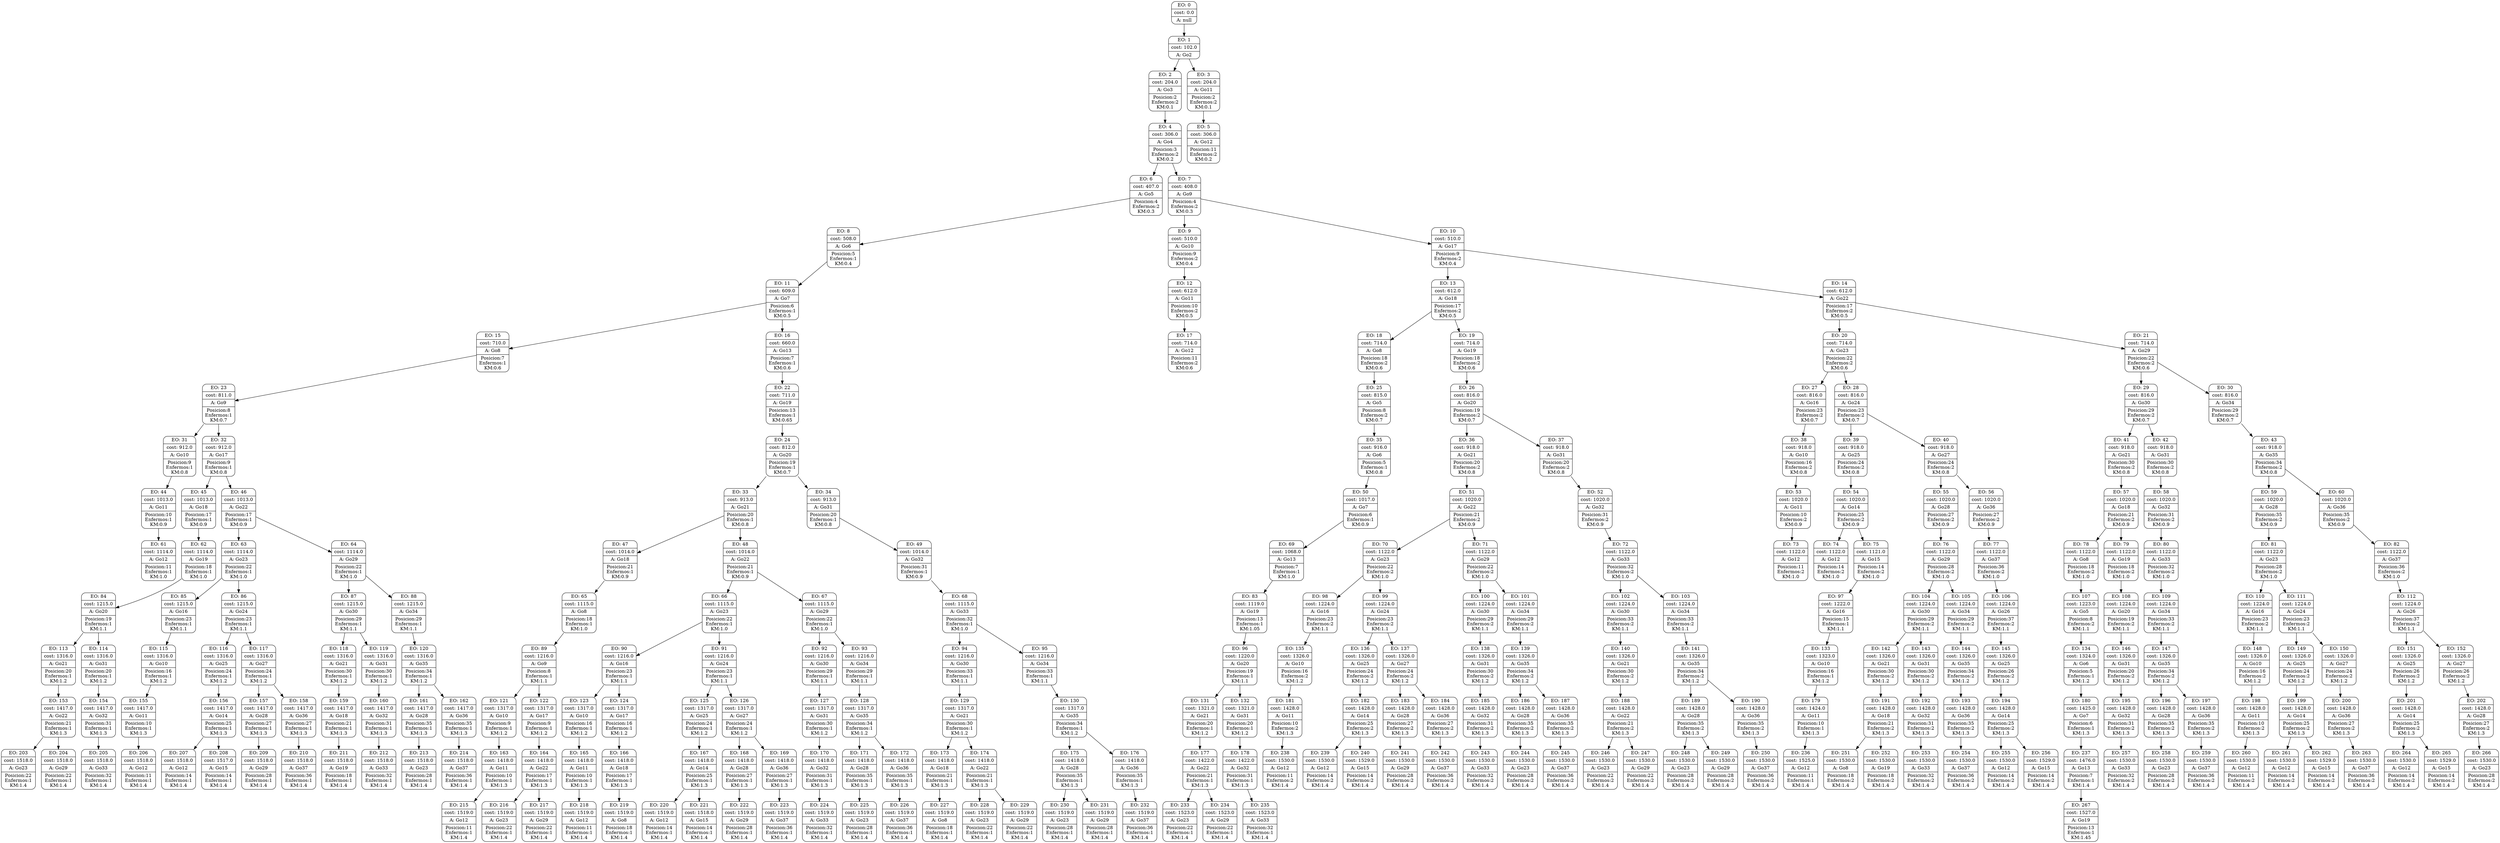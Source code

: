 digraph g {
node [shape = Mrecord];
nodo0[label="{EO: 0|cost: 0.0|A: null}"]
nodo1[label="{EO: 1|cost: 102.0|A: Go2}"]
nodo2[label="{EO: 2|cost: 204.0|A: Go3|Posicion:2
\nEnfermos:2
\nKM:0.1}"]
nodo4[label="{EO: 4|cost: 306.0|A: Go4|Posicion:3
\nEnfermos:2
\nKM:0.2}"]
nodo6[label="{EO: 6|cost: 407.0|A: Go5|Posicion:4
\nEnfermos:2
\nKM:0.3}"]
nodo8[label="{EO: 8|cost: 508.0|A: Go6|Posicion:5
\nEnfermos:1
\nKM:0.4}"]
nodo11[label="{EO: 11|cost: 609.0|A: Go7|Posicion:6
\nEnfermos:1
\nKM:0.5}"]
nodo15[label="{EO: 15|cost: 710.0|A: Go8|Posicion:7
\nEnfermos:1
\nKM:0.6}"]
nodo23[label="{EO: 23|cost: 811.0|A: Go9|Posicion:8
\nEnfermos:1
\nKM:0.7}"]
nodo31[label="{EO: 31|cost: 912.0|A: Go10|Posicion:9
\nEnfermos:1
\nKM:0.8}"]
nodo44[label="{EO: 44|cost: 1013.0|A: Go11|Posicion:10
\nEnfermos:1
\nKM:0.9}"]
nodo61[label="{EO: 61|cost: 1114.0|A: Go12|Posicion:11
\nEnfermos:1
\nKM:1.0}"]

nodo44 -> nodo61;

nodo31 -> nodo44;

nodo23 -> nodo31;
nodo32[label="{EO: 32|cost: 912.0|A: Go17|Posicion:9
\nEnfermos:1
\nKM:0.8}"]
nodo45[label="{EO: 45|cost: 1013.0|A: Go18|Posicion:17
\nEnfermos:1
\nKM:0.9}"]
nodo62[label="{EO: 62|cost: 1114.0|A: Go19|Posicion:18
\nEnfermos:1
\nKM:1.0}"]
nodo84[label="{EO: 84|cost: 1215.0|A: Go20|Posicion:19
\nEnfermos:1
\nKM:1.1}"]
nodo113[label="{EO: 113|cost: 1316.0|A: Go21|Posicion:20
\nEnfermos:1
\nKM:1.2}"]
nodo153[label="{EO: 153|cost: 1417.0|A: Go22|Posicion:21
\nEnfermos:1
\nKM:1.3}"]
nodo203[label="{EO: 203|cost: 1518.0|A: Go23|Posicion:22
\nEnfermos:1
\nKM:1.4}"]

nodo153 -> nodo203;
nodo204[label="{EO: 204|cost: 1518.0|A: Go29|Posicion:22
\nEnfermos:1
\nKM:1.4}"]

nodo153 -> nodo204;

nodo113 -> nodo153;

nodo84 -> nodo113;
nodo114[label="{EO: 114|cost: 1316.0|A: Go31|Posicion:20
\nEnfermos:1
\nKM:1.2}"]
nodo154[label="{EO: 154|cost: 1417.0|A: Go32|Posicion:31
\nEnfermos:1
\nKM:1.3}"]
nodo205[label="{EO: 205|cost: 1518.0|A: Go33|Posicion:32
\nEnfermos:1
\nKM:1.4}"]

nodo154 -> nodo205;

nodo114 -> nodo154;

nodo84 -> nodo114;

nodo62 -> nodo84;

nodo45 -> nodo62;

nodo32 -> nodo45;
nodo46[label="{EO: 46|cost: 1013.0|A: Go22|Posicion:17
\nEnfermos:1
\nKM:0.9}"]
nodo63[label="{EO: 63|cost: 1114.0|A: Go23|Posicion:22
\nEnfermos:1
\nKM:1.0}"]
nodo85[label="{EO: 85|cost: 1215.0|A: Go16|Posicion:23
\nEnfermos:1
\nKM:1.1}"]
nodo115[label="{EO: 115|cost: 1316.0|A: Go10|Posicion:16
\nEnfermos:1
\nKM:1.2}"]
nodo155[label="{EO: 155|cost: 1417.0|A: Go11|Posicion:10
\nEnfermos:1
\nKM:1.3}"]
nodo206[label="{EO: 206|cost: 1518.0|A: Go12|Posicion:11
\nEnfermos:1
\nKM:1.4}"]

nodo155 -> nodo206;

nodo115 -> nodo155;

nodo85 -> nodo115;

nodo63 -> nodo85;
nodo86[label="{EO: 86|cost: 1215.0|A: Go24|Posicion:23
\nEnfermos:1
\nKM:1.1}"]
nodo116[label="{EO: 116|cost: 1316.0|A: Go25|Posicion:24
\nEnfermos:1
\nKM:1.2}"]
nodo156[label="{EO: 156|cost: 1417.0|A: Go14|Posicion:25
\nEnfermos:1
\nKM:1.3}"]
nodo207[label="{EO: 207|cost: 1518.0|A: Go12|Posicion:14
\nEnfermos:1
\nKM:1.4}"]

nodo156 -> nodo207;
nodo208[label="{EO: 208|cost: 1517.0|A: Go15|Posicion:14
\nEnfermos:1
\nKM:1.4}"]

nodo156 -> nodo208;

nodo116 -> nodo156;

nodo86 -> nodo116;
nodo117[label="{EO: 117|cost: 1316.0|A: Go27|Posicion:24
\nEnfermos:1
\nKM:1.2}"]
nodo157[label="{EO: 157|cost: 1417.0|A: Go28|Posicion:27
\nEnfermos:1
\nKM:1.3}"]
nodo209[label="{EO: 209|cost: 1518.0|A: Go29|Posicion:28
\nEnfermos:1
\nKM:1.4}"]

nodo157 -> nodo209;

nodo117 -> nodo157;
nodo158[label="{EO: 158|cost: 1417.0|A: Go36|Posicion:27
\nEnfermos:1
\nKM:1.3}"]
nodo210[label="{EO: 210|cost: 1518.0|A: Go37|Posicion:36
\nEnfermos:1
\nKM:1.4}"]

nodo158 -> nodo210;

nodo117 -> nodo158;

nodo86 -> nodo117;

nodo63 -> nodo86;

nodo46 -> nodo63;
nodo64[label="{EO: 64|cost: 1114.0|A: Go29|Posicion:22
\nEnfermos:1
\nKM:1.0}"]
nodo87[label="{EO: 87|cost: 1215.0|A: Go30|Posicion:29
\nEnfermos:1
\nKM:1.1}"]
nodo118[label="{EO: 118|cost: 1316.0|A: Go21|Posicion:30
\nEnfermos:1
\nKM:1.2}"]
nodo159[label="{EO: 159|cost: 1417.0|A: Go18|Posicion:21
\nEnfermos:1
\nKM:1.3}"]
nodo211[label="{EO: 211|cost: 1518.0|A: Go19|Posicion:18
\nEnfermos:1
\nKM:1.4}"]

nodo159 -> nodo211;

nodo118 -> nodo159;

nodo87 -> nodo118;
nodo119[label="{EO: 119|cost: 1316.0|A: Go31|Posicion:30
\nEnfermos:1
\nKM:1.2}"]
nodo160[label="{EO: 160|cost: 1417.0|A: Go32|Posicion:31
\nEnfermos:1
\nKM:1.3}"]
nodo212[label="{EO: 212|cost: 1518.0|A: Go33|Posicion:32
\nEnfermos:1
\nKM:1.4}"]

nodo160 -> nodo212;

nodo119 -> nodo160;

nodo87 -> nodo119;

nodo64 -> nodo87;
nodo88[label="{EO: 88|cost: 1215.0|A: Go34|Posicion:29
\nEnfermos:1
\nKM:1.1}"]
nodo120[label="{EO: 120|cost: 1316.0|A: Go35|Posicion:34
\nEnfermos:1
\nKM:1.2}"]
nodo161[label="{EO: 161|cost: 1417.0|A: Go28|Posicion:35
\nEnfermos:1
\nKM:1.3}"]
nodo213[label="{EO: 213|cost: 1518.0|A: Go23|Posicion:28
\nEnfermos:1
\nKM:1.4}"]

nodo161 -> nodo213;

nodo120 -> nodo161;
nodo162[label="{EO: 162|cost: 1417.0|A: Go36|Posicion:35
\nEnfermos:1
\nKM:1.3}"]
nodo214[label="{EO: 214|cost: 1518.0|A: Go37|Posicion:36
\nEnfermos:1
\nKM:1.4}"]

nodo162 -> nodo214;

nodo120 -> nodo162;

nodo88 -> nodo120;

nodo64 -> nodo88;

nodo46 -> nodo64;

nodo32 -> nodo46;

nodo23 -> nodo32;

nodo15 -> nodo23;

nodo11 -> nodo15;
nodo16[label="{EO: 16|cost: 660.0|A: Go13|Posicion:7
\nEnfermos:1
\nKM:0.6}"]
nodo22[label="{EO: 22|cost: 711.0|A: Go19|Posicion:13
\nEnfermos:1
\nKM:0.65}"]
nodo24[label="{EO: 24|cost: 812.0|A: Go20|Posicion:19
\nEnfermos:1
\nKM:0.7}"]
nodo33[label="{EO: 33|cost: 913.0|A: Go21|Posicion:20
\nEnfermos:1
\nKM:0.8}"]
nodo47[label="{EO: 47|cost: 1014.0|A: Go18|Posicion:21
\nEnfermos:1
\nKM:0.9}"]
nodo65[label="{EO: 65|cost: 1115.0|A: Go8|Posicion:18
\nEnfermos:1
\nKM:1.0}"]
nodo89[label="{EO: 89|cost: 1216.0|A: Go9|Posicion:8
\nEnfermos:1
\nKM:1.1}"]
nodo121[label="{EO: 121|cost: 1317.0|A: Go10|Posicion:9
\nEnfermos:1
\nKM:1.2}"]
nodo163[label="{EO: 163|cost: 1418.0|A: Go11|Posicion:10
\nEnfermos:1
\nKM:1.3}"]
nodo215[label="{EO: 215|cost: 1519.0|A: Go12|Posicion:11
\nEnfermos:1
\nKM:1.4}"]

nodo163 -> nodo215;

nodo121 -> nodo163;

nodo89 -> nodo121;
nodo122[label="{EO: 122|cost: 1317.0|A: Go17|Posicion:9
\nEnfermos:1
\nKM:1.2}"]
nodo164[label="{EO: 164|cost: 1418.0|A: Go22|Posicion:17
\nEnfermos:1
\nKM:1.3}"]
nodo216[label="{EO: 216|cost: 1519.0|A: Go23|Posicion:22
\nEnfermos:1
\nKM:1.4}"]

nodo164 -> nodo216;
nodo217[label="{EO: 217|cost: 1519.0|A: Go29|Posicion:22
\nEnfermos:1
\nKM:1.4}"]

nodo164 -> nodo217;

nodo122 -> nodo164;

nodo89 -> nodo122;

nodo65 -> nodo89;

nodo47 -> nodo65;

nodo33 -> nodo47;
nodo48[label="{EO: 48|cost: 1014.0|A: Go22|Posicion:21
\nEnfermos:1
\nKM:0.9}"]
nodo66[label="{EO: 66|cost: 1115.0|A: Go23|Posicion:22
\nEnfermos:1
\nKM:1.0}"]
nodo90[label="{EO: 90|cost: 1216.0|A: Go16|Posicion:23
\nEnfermos:1
\nKM:1.1}"]
nodo123[label="{EO: 123|cost: 1317.0|A: Go10|Posicion:16
\nEnfermos:1
\nKM:1.2}"]
nodo165[label="{EO: 165|cost: 1418.0|A: Go11|Posicion:10
\nEnfermos:1
\nKM:1.3}"]
nodo218[label="{EO: 218|cost: 1519.0|A: Go12|Posicion:11
\nEnfermos:1
\nKM:1.4}"]

nodo165 -> nodo218;

nodo123 -> nodo165;

nodo90 -> nodo123;
nodo124[label="{EO: 124|cost: 1317.0|A: Go17|Posicion:16
\nEnfermos:1
\nKM:1.2}"]
nodo166[label="{EO: 166|cost: 1418.0|A: Go18|Posicion:17
\nEnfermos:1
\nKM:1.3}"]
nodo219[label="{EO: 219|cost: 1519.0|A: Go8|Posicion:18
\nEnfermos:1
\nKM:1.4}"]

nodo166 -> nodo219;

nodo124 -> nodo166;

nodo90 -> nodo124;

nodo66 -> nodo90;
nodo91[label="{EO: 91|cost: 1216.0|A: Go24|Posicion:23
\nEnfermos:1
\nKM:1.1}"]
nodo125[label="{EO: 125|cost: 1317.0|A: Go25|Posicion:24
\nEnfermos:1
\nKM:1.2}"]
nodo167[label="{EO: 167|cost: 1418.0|A: Go14|Posicion:25
\nEnfermos:1
\nKM:1.3}"]
nodo220[label="{EO: 220|cost: 1519.0|A: Go12|Posicion:14
\nEnfermos:1
\nKM:1.4}"]

nodo167 -> nodo220;
nodo221[label="{EO: 221|cost: 1518.0|A: Go15|Posicion:14
\nEnfermos:1
\nKM:1.4}"]

nodo167 -> nodo221;

nodo125 -> nodo167;

nodo91 -> nodo125;
nodo126[label="{EO: 126|cost: 1317.0|A: Go27|Posicion:24
\nEnfermos:1
\nKM:1.2}"]
nodo168[label="{EO: 168|cost: 1418.0|A: Go28|Posicion:27
\nEnfermos:1
\nKM:1.3}"]
nodo222[label="{EO: 222|cost: 1519.0|A: Go29|Posicion:28
\nEnfermos:1
\nKM:1.4}"]

nodo168 -> nodo222;

nodo126 -> nodo168;
nodo169[label="{EO: 169|cost: 1418.0|A: Go36|Posicion:27
\nEnfermos:1
\nKM:1.3}"]
nodo223[label="{EO: 223|cost: 1519.0|A: Go37|Posicion:36
\nEnfermos:1
\nKM:1.4}"]

nodo169 -> nodo223;

nodo126 -> nodo169;

nodo91 -> nodo126;

nodo66 -> nodo91;

nodo48 -> nodo66;
nodo67[label="{EO: 67|cost: 1115.0|A: Go29|Posicion:22
\nEnfermos:1
\nKM:1.0}"]
nodo92[label="{EO: 92|cost: 1216.0|A: Go30|Posicion:29
\nEnfermos:1
\nKM:1.1}"]
nodo127[label="{EO: 127|cost: 1317.0|A: Go31|Posicion:30
\nEnfermos:1
\nKM:1.2}"]
nodo170[label="{EO: 170|cost: 1418.0|A: Go32|Posicion:31
\nEnfermos:1
\nKM:1.3}"]
nodo224[label="{EO: 224|cost: 1519.0|A: Go33|Posicion:32
\nEnfermos:1
\nKM:1.4}"]

nodo170 -> nodo224;

nodo127 -> nodo170;

nodo92 -> nodo127;

nodo67 -> nodo92;
nodo93[label="{EO: 93|cost: 1216.0|A: Go34|Posicion:29
\nEnfermos:1
\nKM:1.1}"]
nodo128[label="{EO: 128|cost: 1317.0|A: Go35|Posicion:34
\nEnfermos:1
\nKM:1.2}"]
nodo171[label="{EO: 171|cost: 1418.0|A: Go28|Posicion:35
\nEnfermos:1
\nKM:1.3}"]
nodo225[label="{EO: 225|cost: 1519.0|A: Go23|Posicion:28
\nEnfermos:1
\nKM:1.4}"]

nodo171 -> nodo225;

nodo128 -> nodo171;
nodo172[label="{EO: 172|cost: 1418.0|A: Go36|Posicion:35
\nEnfermos:1
\nKM:1.3}"]
nodo226[label="{EO: 226|cost: 1519.0|A: Go37|Posicion:36
\nEnfermos:1
\nKM:1.4}"]

nodo172 -> nodo226;

nodo128 -> nodo172;

nodo93 -> nodo128;

nodo67 -> nodo93;

nodo48 -> nodo67;

nodo33 -> nodo48;

nodo24 -> nodo33;
nodo34[label="{EO: 34|cost: 913.0|A: Go31|Posicion:20
\nEnfermos:1
\nKM:0.8}"]
nodo49[label="{EO: 49|cost: 1014.0|A: Go32|Posicion:31
\nEnfermos:1
\nKM:0.9}"]
nodo68[label="{EO: 68|cost: 1115.0|A: Go33|Posicion:32
\nEnfermos:1
\nKM:1.0}"]
nodo94[label="{EO: 94|cost: 1216.0|A: Go30|Posicion:33
\nEnfermos:1
\nKM:1.1}"]
nodo129[label="{EO: 129|cost: 1317.0|A: Go21|Posicion:30
\nEnfermos:1
\nKM:1.2}"]
nodo173[label="{EO: 173|cost: 1418.0|A: Go18|Posicion:21
\nEnfermos:1
\nKM:1.3}"]
nodo227[label="{EO: 227|cost: 1519.0|A: Go8|Posicion:18
\nEnfermos:1
\nKM:1.4}"]

nodo173 -> nodo227;

nodo129 -> nodo173;
nodo174[label="{EO: 174|cost: 1418.0|A: Go22|Posicion:21
\nEnfermos:1
\nKM:1.3}"]
nodo228[label="{EO: 228|cost: 1519.0|A: Go23|Posicion:22
\nEnfermos:1
\nKM:1.4}"]

nodo174 -> nodo228;
nodo229[label="{EO: 229|cost: 1519.0|A: Go29|Posicion:22
\nEnfermos:1
\nKM:1.4}"]

nodo174 -> nodo229;

nodo129 -> nodo174;

nodo94 -> nodo129;

nodo68 -> nodo94;
nodo95[label="{EO: 95|cost: 1216.0|A: Go34|Posicion:33
\nEnfermos:1
\nKM:1.1}"]
nodo130[label="{EO: 130|cost: 1317.0|A: Go35|Posicion:34
\nEnfermos:1
\nKM:1.2}"]
nodo175[label="{EO: 175|cost: 1418.0|A: Go28|Posicion:35
\nEnfermos:1
\nKM:1.3}"]
nodo230[label="{EO: 230|cost: 1519.0|A: Go23|Posicion:28
\nEnfermos:1
\nKM:1.4}"]

nodo175 -> nodo230;
nodo231[label="{EO: 231|cost: 1519.0|A: Go29|Posicion:28
\nEnfermos:1
\nKM:1.4}"]

nodo175 -> nodo231;

nodo130 -> nodo175;
nodo176[label="{EO: 176|cost: 1418.0|A: Go36|Posicion:35
\nEnfermos:1
\nKM:1.3}"]
nodo232[label="{EO: 232|cost: 1519.0|A: Go37|Posicion:36
\nEnfermos:1
\nKM:1.4}"]

nodo176 -> nodo232;

nodo130 -> nodo176;

nodo95 -> nodo130;

nodo68 -> nodo95;

nodo49 -> nodo68;

nodo34 -> nodo49;

nodo24 -> nodo34;

nodo22 -> nodo24;

nodo16 -> nodo22;

nodo11 -> nodo16;

nodo8 -> nodo11;

nodo6 -> nodo8;

nodo4 -> nodo6;
nodo7[label="{EO: 7|cost: 408.0|A: Go9|Posicion:4
\nEnfermos:2
\nKM:0.3}"]
nodo9[label="{EO: 9|cost: 510.0|A: Go10|Posicion:9
\nEnfermos:2
\nKM:0.4}"]
nodo12[label="{EO: 12|cost: 612.0|A: Go11|Posicion:10
\nEnfermos:2
\nKM:0.5}"]
nodo17[label="{EO: 17|cost: 714.0|A: Go12|Posicion:11
\nEnfermos:2
\nKM:0.6}"]

nodo12 -> nodo17;

nodo9 -> nodo12;

nodo7 -> nodo9;
nodo10[label="{EO: 10|cost: 510.0|A: Go17|Posicion:9
\nEnfermos:2
\nKM:0.4}"]
nodo13[label="{EO: 13|cost: 612.0|A: Go18|Posicion:17
\nEnfermos:2
\nKM:0.5}"]
nodo18[label="{EO: 18|cost: 714.0|A: Go8|Posicion:18
\nEnfermos:2
\nKM:0.6}"]
nodo25[label="{EO: 25|cost: 815.0|A: Go5|Posicion:8
\nEnfermos:2
\nKM:0.7}"]
nodo35[label="{EO: 35|cost: 916.0|A: Go6|Posicion:5
\nEnfermos:1
\nKM:0.8}"]
nodo50[label="{EO: 50|cost: 1017.0|A: Go7|Posicion:6
\nEnfermos:1
\nKM:0.9}"]
nodo69[label="{EO: 69|cost: 1068.0|A: Go13|Posicion:7
\nEnfermos:1
\nKM:1.0}"]
nodo83[label="{EO: 83|cost: 1119.0|A: Go19|Posicion:13
\nEnfermos:1
\nKM:1.05}"]
nodo96[label="{EO: 96|cost: 1220.0|A: Go20|Posicion:19
\nEnfermos:1
\nKM:1.1}"]
nodo131[label="{EO: 131|cost: 1321.0|A: Go21|Posicion:20
\nEnfermos:1
\nKM:1.2}"]
nodo177[label="{EO: 177|cost: 1422.0|A: Go22|Posicion:21
\nEnfermos:1
\nKM:1.3}"]
nodo233[label="{EO: 233|cost: 1523.0|A: Go23|Posicion:22
\nEnfermos:1
\nKM:1.4}"]

nodo177 -> nodo233;
nodo234[label="{EO: 234|cost: 1523.0|A: Go29|Posicion:22
\nEnfermos:1
\nKM:1.4}"]

nodo177 -> nodo234;

nodo131 -> nodo177;

nodo96 -> nodo131;
nodo132[label="{EO: 132|cost: 1321.0|A: Go31|Posicion:20
\nEnfermos:1
\nKM:1.2}"]
nodo178[label="{EO: 178|cost: 1422.0|A: Go32|Posicion:31
\nEnfermos:1
\nKM:1.3}"]
nodo235[label="{EO: 235|cost: 1523.0|A: Go33|Posicion:32
\nEnfermos:1
\nKM:1.4}"]

nodo178 -> nodo235;

nodo132 -> nodo178;

nodo96 -> nodo132;

nodo83 -> nodo96;

nodo69 -> nodo83;

nodo50 -> nodo69;

nodo35 -> nodo50;

nodo25 -> nodo35;

nodo18 -> nodo25;

nodo13 -> nodo18;
nodo19[label="{EO: 19|cost: 714.0|A: Go19|Posicion:18
\nEnfermos:2
\nKM:0.6}"]
nodo26[label="{EO: 26|cost: 816.0|A: Go20|Posicion:19
\nEnfermos:2
\nKM:0.7}"]
nodo36[label="{EO: 36|cost: 918.0|A: Go21|Posicion:20
\nEnfermos:2
\nKM:0.8}"]
nodo51[label="{EO: 51|cost: 1020.0|A: Go22|Posicion:21
\nEnfermos:2
\nKM:0.9}"]
nodo70[label="{EO: 70|cost: 1122.0|A: Go23|Posicion:22
\nEnfermos:2
\nKM:1.0}"]
nodo98[label="{EO: 98|cost: 1224.0|A: Go16|Posicion:23
\nEnfermos:2
\nKM:1.1}"]
nodo135[label="{EO: 135|cost: 1326.0|A: Go10|Posicion:16
\nEnfermos:2
\nKM:1.2}"]
nodo181[label="{EO: 181|cost: 1428.0|A: Go11|Posicion:10
\nEnfermos:2
\nKM:1.3}"]
nodo238[label="{EO: 238|cost: 1530.0|A: Go12|Posicion:11
\nEnfermos:2
\nKM:1.4}"]

nodo181 -> nodo238;

nodo135 -> nodo181;

nodo98 -> nodo135;

nodo70 -> nodo98;
nodo99[label="{EO: 99|cost: 1224.0|A: Go24|Posicion:23
\nEnfermos:2
\nKM:1.1}"]
nodo136[label="{EO: 136|cost: 1326.0|A: Go25|Posicion:24
\nEnfermos:2
\nKM:1.2}"]
nodo182[label="{EO: 182|cost: 1428.0|A: Go14|Posicion:25
\nEnfermos:2
\nKM:1.3}"]
nodo239[label="{EO: 239|cost: 1530.0|A: Go12|Posicion:14
\nEnfermos:2
\nKM:1.4}"]

nodo182 -> nodo239;
nodo240[label="{EO: 240|cost: 1529.0|A: Go15|Posicion:14
\nEnfermos:2
\nKM:1.4}"]

nodo182 -> nodo240;

nodo136 -> nodo182;

nodo99 -> nodo136;
nodo137[label="{EO: 137|cost: 1326.0|A: Go27|Posicion:24
\nEnfermos:2
\nKM:1.2}"]
nodo183[label="{EO: 183|cost: 1428.0|A: Go28|Posicion:27
\nEnfermos:2
\nKM:1.3}"]
nodo241[label="{EO: 241|cost: 1530.0|A: Go29|Posicion:28
\nEnfermos:2
\nKM:1.4}"]

nodo183 -> nodo241;

nodo137 -> nodo183;
nodo184[label="{EO: 184|cost: 1428.0|A: Go36|Posicion:27
\nEnfermos:2
\nKM:1.3}"]
nodo242[label="{EO: 242|cost: 1530.0|A: Go37|Posicion:36
\nEnfermos:2
\nKM:1.4}"]

nodo184 -> nodo242;

nodo137 -> nodo184;

nodo99 -> nodo137;

nodo70 -> nodo99;

nodo51 -> nodo70;
nodo71[label="{EO: 71|cost: 1122.0|A: Go29|Posicion:22
\nEnfermos:2
\nKM:1.0}"]
nodo100[label="{EO: 100|cost: 1224.0|A: Go30|Posicion:29
\nEnfermos:2
\nKM:1.1}"]
nodo138[label="{EO: 138|cost: 1326.0|A: Go31|Posicion:30
\nEnfermos:2
\nKM:1.2}"]
nodo185[label="{EO: 185|cost: 1428.0|A: Go32|Posicion:31
\nEnfermos:2
\nKM:1.3}"]
nodo243[label="{EO: 243|cost: 1530.0|A: Go33|Posicion:32
\nEnfermos:2
\nKM:1.4}"]

nodo185 -> nodo243;

nodo138 -> nodo185;

nodo100 -> nodo138;

nodo71 -> nodo100;
nodo101[label="{EO: 101|cost: 1224.0|A: Go34|Posicion:29
\nEnfermos:2
\nKM:1.1}"]
nodo139[label="{EO: 139|cost: 1326.0|A: Go35|Posicion:34
\nEnfermos:2
\nKM:1.2}"]
nodo186[label="{EO: 186|cost: 1428.0|A: Go28|Posicion:35
\nEnfermos:2
\nKM:1.3}"]
nodo244[label="{EO: 244|cost: 1530.0|A: Go23|Posicion:28
\nEnfermos:2
\nKM:1.4}"]

nodo186 -> nodo244;

nodo139 -> nodo186;
nodo187[label="{EO: 187|cost: 1428.0|A: Go36|Posicion:35
\nEnfermos:2
\nKM:1.3}"]
nodo245[label="{EO: 245|cost: 1530.0|A: Go37|Posicion:36
\nEnfermos:2
\nKM:1.4}"]

nodo187 -> nodo245;

nodo139 -> nodo187;

nodo101 -> nodo139;

nodo71 -> nodo101;

nodo51 -> nodo71;

nodo36 -> nodo51;

nodo26 -> nodo36;
nodo37[label="{EO: 37|cost: 918.0|A: Go31|Posicion:20
\nEnfermos:2
\nKM:0.8}"]
nodo52[label="{EO: 52|cost: 1020.0|A: Go32|Posicion:31
\nEnfermos:2
\nKM:0.9}"]
nodo72[label="{EO: 72|cost: 1122.0|A: Go33|Posicion:32
\nEnfermos:2
\nKM:1.0}"]
nodo102[label="{EO: 102|cost: 1224.0|A: Go30|Posicion:33
\nEnfermos:2
\nKM:1.1}"]
nodo140[label="{EO: 140|cost: 1326.0|A: Go21|Posicion:30
\nEnfermos:2
\nKM:1.2}"]
nodo188[label="{EO: 188|cost: 1428.0|A: Go22|Posicion:21
\nEnfermos:2
\nKM:1.3}"]
nodo246[label="{EO: 246|cost: 1530.0|A: Go23|Posicion:22
\nEnfermos:2
\nKM:1.4}"]

nodo188 -> nodo246;
nodo247[label="{EO: 247|cost: 1530.0|A: Go29|Posicion:22
\nEnfermos:2
\nKM:1.4}"]

nodo188 -> nodo247;

nodo140 -> nodo188;

nodo102 -> nodo140;

nodo72 -> nodo102;
nodo103[label="{EO: 103|cost: 1224.0|A: Go34|Posicion:33
\nEnfermos:2
\nKM:1.1}"]
nodo141[label="{EO: 141|cost: 1326.0|A: Go35|Posicion:34
\nEnfermos:2
\nKM:1.2}"]
nodo189[label="{EO: 189|cost: 1428.0|A: Go28|Posicion:35
\nEnfermos:2
\nKM:1.3}"]
nodo248[label="{EO: 248|cost: 1530.0|A: Go23|Posicion:28
\nEnfermos:2
\nKM:1.4}"]

nodo189 -> nodo248;
nodo249[label="{EO: 249|cost: 1530.0|A: Go29|Posicion:28
\nEnfermos:2
\nKM:1.4}"]

nodo189 -> nodo249;

nodo141 -> nodo189;
nodo190[label="{EO: 190|cost: 1428.0|A: Go36|Posicion:35
\nEnfermos:2
\nKM:1.3}"]
nodo250[label="{EO: 250|cost: 1530.0|A: Go37|Posicion:36
\nEnfermos:2
\nKM:1.4}"]

nodo190 -> nodo250;

nodo141 -> nodo190;

nodo103 -> nodo141;

nodo72 -> nodo103;

nodo52 -> nodo72;

nodo37 -> nodo52;

nodo26 -> nodo37;

nodo19 -> nodo26;

nodo13 -> nodo19;

nodo10 -> nodo13;
nodo14[label="{EO: 14|cost: 612.0|A: Go22|Posicion:17
\nEnfermos:2
\nKM:0.5}"]
nodo20[label="{EO: 20|cost: 714.0|A: Go23|Posicion:22
\nEnfermos:2
\nKM:0.6}"]
nodo27[label="{EO: 27|cost: 816.0|A: Go16|Posicion:23
\nEnfermos:2
\nKM:0.7}"]
nodo38[label="{EO: 38|cost: 918.0|A: Go10|Posicion:16
\nEnfermos:2
\nKM:0.8}"]
nodo53[label="{EO: 53|cost: 1020.0|A: Go11|Posicion:10
\nEnfermos:2
\nKM:0.9}"]
nodo73[label="{EO: 73|cost: 1122.0|A: Go12|Posicion:11
\nEnfermos:2
\nKM:1.0}"]

nodo53 -> nodo73;

nodo38 -> nodo53;

nodo27 -> nodo38;

nodo20 -> nodo27;
nodo28[label="{EO: 28|cost: 816.0|A: Go24|Posicion:23
\nEnfermos:2
\nKM:0.7}"]
nodo39[label="{EO: 39|cost: 918.0|A: Go25|Posicion:24
\nEnfermos:2
\nKM:0.8}"]
nodo54[label="{EO: 54|cost: 1020.0|A: Go14|Posicion:25
\nEnfermos:2
\nKM:0.9}"]
nodo74[label="{EO: 74|cost: 1122.0|A: Go12|Posicion:14
\nEnfermos:2
\nKM:1.0}"]

nodo54 -> nodo74;
nodo75[label="{EO: 75|cost: 1121.0|A: Go15|Posicion:14
\nEnfermos:2
\nKM:1.0}"]
nodo97[label="{EO: 97|cost: 1222.0|A: Go16|Posicion:15
\nEnfermos:1
\nKM:1.1}"]
nodo133[label="{EO: 133|cost: 1323.0|A: Go10|Posicion:16
\nEnfermos:1
\nKM:1.2}"]
nodo179[label="{EO: 179|cost: 1424.0|A: Go11|Posicion:10
\nEnfermos:1
\nKM:1.3}"]
nodo236[label="{EO: 236|cost: 1525.0|A: Go12|Posicion:11
\nEnfermos:1
\nKM:1.4}"]

nodo179 -> nodo236;

nodo133 -> nodo179;

nodo97 -> nodo133;

nodo75 -> nodo97;

nodo54 -> nodo75;

nodo39 -> nodo54;

nodo28 -> nodo39;
nodo40[label="{EO: 40|cost: 918.0|A: Go27|Posicion:24
\nEnfermos:2
\nKM:0.8}"]
nodo55[label="{EO: 55|cost: 1020.0|A: Go28|Posicion:27
\nEnfermos:2
\nKM:0.9}"]
nodo76[label="{EO: 76|cost: 1122.0|A: Go29|Posicion:28
\nEnfermos:2
\nKM:1.0}"]
nodo104[label="{EO: 104|cost: 1224.0|A: Go30|Posicion:29
\nEnfermos:2
\nKM:1.1}"]
nodo142[label="{EO: 142|cost: 1326.0|A: Go21|Posicion:30
\nEnfermos:2
\nKM:1.2}"]
nodo191[label="{EO: 191|cost: 1428.0|A: Go18|Posicion:21
\nEnfermos:2
\nKM:1.3}"]
nodo251[label="{EO: 251|cost: 1530.0|A: Go8|Posicion:18
\nEnfermos:2
\nKM:1.4}"]

nodo191 -> nodo251;
nodo252[label="{EO: 252|cost: 1530.0|A: Go19|Posicion:18
\nEnfermos:2
\nKM:1.4}"]

nodo191 -> nodo252;

nodo142 -> nodo191;

nodo104 -> nodo142;
nodo143[label="{EO: 143|cost: 1326.0|A: Go31|Posicion:30
\nEnfermos:2
\nKM:1.2}"]
nodo192[label="{EO: 192|cost: 1428.0|A: Go32|Posicion:31
\nEnfermos:2
\nKM:1.3}"]
nodo253[label="{EO: 253|cost: 1530.0|A: Go33|Posicion:32
\nEnfermos:2
\nKM:1.4}"]

nodo192 -> nodo253;

nodo143 -> nodo192;

nodo104 -> nodo143;

nodo76 -> nodo104;
nodo105[label="{EO: 105|cost: 1224.0|A: Go34|Posicion:29
\nEnfermos:2
\nKM:1.1}"]
nodo144[label="{EO: 144|cost: 1326.0|A: Go35|Posicion:34
\nEnfermos:2
\nKM:1.2}"]
nodo193[label="{EO: 193|cost: 1428.0|A: Go36|Posicion:35
\nEnfermos:2
\nKM:1.3}"]
nodo254[label="{EO: 254|cost: 1530.0|A: Go37|Posicion:36
\nEnfermos:2
\nKM:1.4}"]

nodo193 -> nodo254;

nodo144 -> nodo193;

nodo105 -> nodo144;

nodo76 -> nodo105;

nodo55 -> nodo76;

nodo40 -> nodo55;
nodo56[label="{EO: 56|cost: 1020.0|A: Go36|Posicion:27
\nEnfermos:2
\nKM:0.9}"]
nodo77[label="{EO: 77|cost: 1122.0|A: Go37|Posicion:36
\nEnfermos:2
\nKM:1.0}"]
nodo106[label="{EO: 106|cost: 1224.0|A: Go26|Posicion:37
\nEnfermos:2
\nKM:1.1}"]
nodo145[label="{EO: 145|cost: 1326.0|A: Go25|Posicion:26
\nEnfermos:2
\nKM:1.2}"]
nodo194[label="{EO: 194|cost: 1428.0|A: Go14|Posicion:25
\nEnfermos:2
\nKM:1.3}"]
nodo255[label="{EO: 255|cost: 1530.0|A: Go12|Posicion:14
\nEnfermos:2
\nKM:1.4}"]

nodo194 -> nodo255;
nodo256[label="{EO: 256|cost: 1529.0|A: Go15|Posicion:14
\nEnfermos:2
\nKM:1.4}"]

nodo194 -> nodo256;

nodo145 -> nodo194;

nodo106 -> nodo145;

nodo77 -> nodo106;

nodo56 -> nodo77;

nodo40 -> nodo56;

nodo28 -> nodo40;

nodo20 -> nodo28;

nodo14 -> nodo20;
nodo21[label="{EO: 21|cost: 714.0|A: Go29|Posicion:22
\nEnfermos:2
\nKM:0.6}"]
nodo29[label="{EO: 29|cost: 816.0|A: Go30|Posicion:29
\nEnfermos:2
\nKM:0.7}"]
nodo41[label="{EO: 41|cost: 918.0|A: Go21|Posicion:30
\nEnfermos:2
\nKM:0.8}"]
nodo57[label="{EO: 57|cost: 1020.0|A: Go18|Posicion:21
\nEnfermos:2
\nKM:0.9}"]
nodo78[label="{EO: 78|cost: 1122.0|A: Go8|Posicion:18
\nEnfermos:2
\nKM:1.0}"]
nodo107[label="{EO: 107|cost: 1223.0|A: Go5|Posicion:8
\nEnfermos:2
\nKM:1.1}"]
nodo134[label="{EO: 134|cost: 1324.0|A: Go6|Posicion:5
\nEnfermos:1
\nKM:1.2}"]
nodo180[label="{EO: 180|cost: 1425.0|A: Go7|Posicion:6
\nEnfermos:1
\nKM:1.3}"]
nodo237[label="{EO: 237|cost: 1476.0|A: Go13|Posicion:7
\nEnfermos:1
\nKM:1.4}"]
nodo267[label="{EO: 267|cost: 1527.0|A: Go19|Posicion:13
\nEnfermos:1
\nKM:1.45}"]

nodo237 -> nodo267;

nodo180 -> nodo237;

nodo134 -> nodo180;

nodo107 -> nodo134;

nodo78 -> nodo107;

nodo57 -> nodo78;
nodo79[label="{EO: 79|cost: 1122.0|A: Go19|Posicion:18
\nEnfermos:2
\nKM:1.0}"]
nodo108[label="{EO: 108|cost: 1224.0|A: Go20|Posicion:19
\nEnfermos:2
\nKM:1.1}"]
nodo146[label="{EO: 146|cost: 1326.0|A: Go31|Posicion:20
\nEnfermos:2
\nKM:1.2}"]
nodo195[label="{EO: 195|cost: 1428.0|A: Go32|Posicion:31
\nEnfermos:2
\nKM:1.3}"]
nodo257[label="{EO: 257|cost: 1530.0|A: Go33|Posicion:32
\nEnfermos:2
\nKM:1.4}"]

nodo195 -> nodo257;

nodo146 -> nodo195;

nodo108 -> nodo146;

nodo79 -> nodo108;

nodo57 -> nodo79;

nodo41 -> nodo57;

nodo29 -> nodo41;
nodo42[label="{EO: 42|cost: 918.0|A: Go31|Posicion:30
\nEnfermos:2
\nKM:0.8}"]
nodo58[label="{EO: 58|cost: 1020.0|A: Go32|Posicion:31
\nEnfermos:2
\nKM:0.9}"]
nodo80[label="{EO: 80|cost: 1122.0|A: Go33|Posicion:32
\nEnfermos:2
\nKM:1.0}"]
nodo109[label="{EO: 109|cost: 1224.0|A: Go34|Posicion:33
\nEnfermos:2
\nKM:1.1}"]
nodo147[label="{EO: 147|cost: 1326.0|A: Go35|Posicion:34
\nEnfermos:2
\nKM:1.2}"]
nodo196[label="{EO: 196|cost: 1428.0|A: Go28|Posicion:35
\nEnfermos:2
\nKM:1.3}"]
nodo258[label="{EO: 258|cost: 1530.0|A: Go23|Posicion:28
\nEnfermos:2
\nKM:1.4}"]

nodo196 -> nodo258;

nodo147 -> nodo196;
nodo197[label="{EO: 197|cost: 1428.0|A: Go36|Posicion:35
\nEnfermos:2
\nKM:1.3}"]
nodo259[label="{EO: 259|cost: 1530.0|A: Go37|Posicion:36
\nEnfermos:2
\nKM:1.4}"]

nodo197 -> nodo259;

nodo147 -> nodo197;

nodo109 -> nodo147;

nodo80 -> nodo109;

nodo58 -> nodo80;

nodo42 -> nodo58;

nodo29 -> nodo42;

nodo21 -> nodo29;
nodo30[label="{EO: 30|cost: 816.0|A: Go34|Posicion:29
\nEnfermos:2
\nKM:0.7}"]
nodo43[label="{EO: 43|cost: 918.0|A: Go35|Posicion:34
\nEnfermos:2
\nKM:0.8}"]
nodo59[label="{EO: 59|cost: 1020.0|A: Go28|Posicion:35
\nEnfermos:2
\nKM:0.9}"]
nodo81[label="{EO: 81|cost: 1122.0|A: Go23|Posicion:28
\nEnfermos:2
\nKM:1.0}"]
nodo110[label="{EO: 110|cost: 1224.0|A: Go16|Posicion:23
\nEnfermos:2
\nKM:1.1}"]
nodo148[label="{EO: 148|cost: 1326.0|A: Go10|Posicion:16
\nEnfermos:2
\nKM:1.2}"]
nodo198[label="{EO: 198|cost: 1428.0|A: Go11|Posicion:10
\nEnfermos:2
\nKM:1.3}"]
nodo260[label="{EO: 260|cost: 1530.0|A: Go12|Posicion:11
\nEnfermos:2
\nKM:1.4}"]

nodo198 -> nodo260;

nodo148 -> nodo198;

nodo110 -> nodo148;

nodo81 -> nodo110;
nodo111[label="{EO: 111|cost: 1224.0|A: Go24|Posicion:23
\nEnfermos:2
\nKM:1.1}"]
nodo149[label="{EO: 149|cost: 1326.0|A: Go25|Posicion:24
\nEnfermos:2
\nKM:1.2}"]
nodo199[label="{EO: 199|cost: 1428.0|A: Go14|Posicion:25
\nEnfermos:2
\nKM:1.3}"]
nodo261[label="{EO: 261|cost: 1530.0|A: Go12|Posicion:14
\nEnfermos:2
\nKM:1.4}"]

nodo199 -> nodo261;
nodo262[label="{EO: 262|cost: 1529.0|A: Go15|Posicion:14
\nEnfermos:2
\nKM:1.4}"]

nodo199 -> nodo262;

nodo149 -> nodo199;

nodo111 -> nodo149;
nodo150[label="{EO: 150|cost: 1326.0|A: Go27|Posicion:24
\nEnfermos:2
\nKM:1.2}"]
nodo200[label="{EO: 200|cost: 1428.0|A: Go36|Posicion:27
\nEnfermos:2
\nKM:1.3}"]
nodo263[label="{EO: 263|cost: 1530.0|A: Go37|Posicion:36
\nEnfermos:2
\nKM:1.4}"]

nodo200 -> nodo263;

nodo150 -> nodo200;

nodo111 -> nodo150;

nodo81 -> nodo111;

nodo59 -> nodo81;

nodo43 -> nodo59;
nodo60[label="{EO: 60|cost: 1020.0|A: Go36|Posicion:35
\nEnfermos:2
\nKM:0.9}"]
nodo82[label="{EO: 82|cost: 1122.0|A: Go37|Posicion:36
\nEnfermos:2
\nKM:1.0}"]
nodo112[label="{EO: 112|cost: 1224.0|A: Go26|Posicion:37
\nEnfermos:2
\nKM:1.1}"]
nodo151[label="{EO: 151|cost: 1326.0|A: Go25|Posicion:26
\nEnfermos:2
\nKM:1.2}"]
nodo201[label="{EO: 201|cost: 1428.0|A: Go14|Posicion:25
\nEnfermos:2
\nKM:1.3}"]
nodo264[label="{EO: 264|cost: 1530.0|A: Go12|Posicion:14
\nEnfermos:2
\nKM:1.4}"]

nodo201 -> nodo264;
nodo265[label="{EO: 265|cost: 1529.0|A: Go15|Posicion:14
\nEnfermos:2
\nKM:1.4}"]

nodo201 -> nodo265;

nodo151 -> nodo201;

nodo112 -> nodo151;
nodo152[label="{EO: 152|cost: 1326.0|A: Go27|Posicion:26
\nEnfermos:2
\nKM:1.2}"]
nodo202[label="{EO: 202|cost: 1428.0|A: Go28|Posicion:27
\nEnfermos:2
\nKM:1.3}"]
nodo266[label="{EO: 266|cost: 1530.0|A: Go23|Posicion:28
\nEnfermos:2
\nKM:1.4}"]

nodo202 -> nodo266;

nodo152 -> nodo202;

nodo112 -> nodo152;

nodo82 -> nodo112;

nodo60 -> nodo82;

nodo43 -> nodo60;

nodo30 -> nodo43;

nodo21 -> nodo30;

nodo14 -> nodo21;

nodo10 -> nodo14;

nodo7 -> nodo10;

nodo4 -> nodo7;

nodo2 -> nodo4;

nodo1 -> nodo2;
nodo3[label="{EO: 3|cost: 204.0|A: Go11|Posicion:2
\nEnfermos:2
\nKM:0.1}"]
nodo5[label="{EO: 5|cost: 306.0|A: Go12|Posicion:11
\nEnfermos:2
\nKM:0.2}"]

nodo3 -> nodo5;

nodo1 -> nodo3;

nodo0 -> nodo1;


}